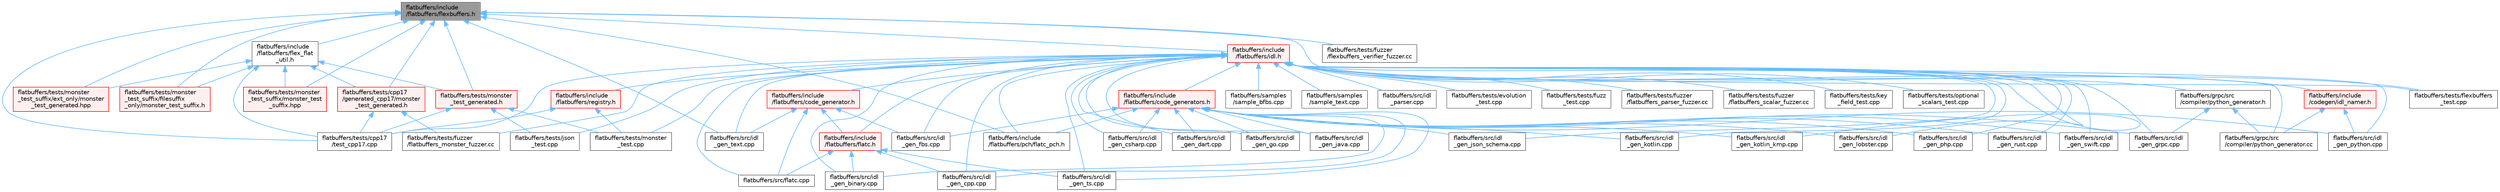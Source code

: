 digraph "flatbuffers/include/flatbuffers/flexbuffers.h"
{
 // LATEX_PDF_SIZE
  bgcolor="transparent";
  edge [fontname=Helvetica,fontsize=10,labelfontname=Helvetica,labelfontsize=10];
  node [fontname=Helvetica,fontsize=10,shape=box,height=0.2,width=0.4];
  Node1 [id="Node000001",label="flatbuffers/include\l/flatbuffers/flexbuffers.h",height=0.2,width=0.4,color="gray40", fillcolor="grey60", style="filled", fontcolor="black",tooltip=" "];
  Node1 -> Node2 [id="edge1_Node000001_Node000002",dir="back",color="steelblue1",style="solid",tooltip=" "];
  Node2 [id="Node000002",label="flatbuffers/include\l/flatbuffers/flex_flat\l_util.h",height=0.2,width=0.4,color="grey40", fillcolor="white", style="filled",URL="$flex__flat__util_8h.html",tooltip=" "];
  Node2 -> Node3 [id="edge2_Node000002_Node000003",dir="back",color="steelblue1",style="solid",tooltip=" "];
  Node3 [id="Node000003",label="flatbuffers/tests/cpp17\l/generated_cpp17/monster\l_test_generated.h",height=0.2,width=0.4,color="red", fillcolor="#FFF0F0", style="filled",URL="$cpp17_2generated__cpp17_2monster__test__generated_8h.html",tooltip=" "];
  Node3 -> Node4 [id="edge3_Node000003_Node000004",dir="back",color="steelblue1",style="solid",tooltip=" "];
  Node4 [id="Node000004",label="flatbuffers/tests/cpp17\l/test_cpp17.cpp",height=0.2,width=0.4,color="grey40", fillcolor="white", style="filled",URL="$test__cpp17_8cpp.html",tooltip=" "];
  Node3 -> Node5 [id="edge4_Node000003_Node000005",dir="back",color="steelblue1",style="solid",tooltip=" "];
  Node5 [id="Node000005",label="flatbuffers/tests/fuzzer\l/flatbuffers_monster_fuzzer.cc",height=0.2,width=0.4,color="grey40", fillcolor="white", style="filled",URL="$flatbuffers__monster__fuzzer_8cc.html",tooltip=" "];
  Node2 -> Node4 [id="edge5_Node000002_Node000004",dir="back",color="steelblue1",style="solid",tooltip=" "];
  Node2 -> Node7 [id="edge6_Node000002_Node000007",dir="back",color="steelblue1",style="solid",tooltip=" "];
  Node7 [id="Node000007",label="flatbuffers/tests/monster\l_test_generated.h",height=0.2,width=0.4,color="red", fillcolor="#FFF0F0", style="filled",URL="$monster__test__generated_8h.html",tooltip=" "];
  Node7 -> Node4 [id="edge7_Node000007_Node000004",dir="back",color="steelblue1",style="solid",tooltip=" "];
  Node7 -> Node8 [id="edge8_Node000007_Node000008",dir="back",color="steelblue1",style="solid",tooltip=" "];
  Node8 [id="Node000008",label="flatbuffers/tests/json\l_test.cpp",height=0.2,width=0.4,color="grey40", fillcolor="white", style="filled",URL="$json__test_8cpp.html",tooltip=" "];
  Node7 -> Node9 [id="edge9_Node000007_Node000009",dir="back",color="steelblue1",style="solid",tooltip=" "];
  Node9 [id="Node000009",label="flatbuffers/tests/monster\l_test.cpp",height=0.2,width=0.4,color="grey40", fillcolor="white", style="filled",URL="$monster__test_8cpp.html",tooltip=" "];
  Node2 -> Node20 [id="edge10_Node000002_Node000020",dir="back",color="steelblue1",style="solid",tooltip=" "];
  Node20 [id="Node000020",label="flatbuffers/tests/monster\l_test_suffix/ext_only/monster\l_test_generated.hpp",height=0.2,width=0.4,color="red", fillcolor="#FFF0F0", style="filled",URL="$monster__test__generated_8hpp.html",tooltip=" "];
  Node2 -> Node23 [id="edge11_Node000002_Node000023",dir="back",color="steelblue1",style="solid",tooltip=" "];
  Node23 [id="Node000023",label="flatbuffers/tests/monster\l_test_suffix/filesuffix\l_only/monster_test_suffix.h",height=0.2,width=0.4,color="red", fillcolor="#FFF0F0", style="filled",URL="$monster__test__suffix_8h.html",tooltip=" "];
  Node2 -> Node26 [id="edge12_Node000002_Node000026",dir="back",color="steelblue1",style="solid",tooltip=" "];
  Node26 [id="Node000026",label="flatbuffers/tests/monster\l_test_suffix/monster_test\l_suffix.hpp",height=0.2,width=0.4,color="red", fillcolor="#FFF0F0", style="filled",URL="$monster__test__suffix_8hpp.html",tooltip=" "];
  Node1 -> Node29 [id="edge13_Node000001_Node000029",dir="back",color="steelblue1",style="solid",tooltip=" "];
  Node29 [id="Node000029",label="flatbuffers/include\l/flatbuffers/idl.h",height=0.2,width=0.4,color="red", fillcolor="#FFF0F0", style="filled",URL="$idl_8h.html",tooltip=" "];
  Node29 -> Node30 [id="edge14_Node000029_Node000030",dir="back",color="steelblue1",style="solid",tooltip=" "];
  Node30 [id="Node000030",label="flatbuffers/grpc/src\l/compiler/python_generator.cc",height=0.2,width=0.4,color="grey40", fillcolor="white", style="filled",URL="$python__generator_8cc.html",tooltip=" "];
  Node29 -> Node31 [id="edge15_Node000029_Node000031",dir="back",color="steelblue1",style="solid",tooltip=" "];
  Node31 [id="Node000031",label="flatbuffers/grpc/src\l/compiler/python_generator.h",height=0.2,width=0.4,color="grey40", fillcolor="white", style="filled",URL="$python__generator_8h.html",tooltip=" "];
  Node31 -> Node30 [id="edge16_Node000031_Node000030",dir="back",color="steelblue1",style="solid",tooltip=" "];
  Node31 -> Node32 [id="edge17_Node000031_Node000032",dir="back",color="steelblue1",style="solid",tooltip=" "];
  Node32 [id="Node000032",label="flatbuffers/src/idl\l_gen_grpc.cpp",height=0.2,width=0.4,color="grey40", fillcolor="white", style="filled",URL="$idl__gen__grpc_8cpp.html",tooltip=" "];
  Node29 -> Node33 [id="edge18_Node000029_Node000033",dir="back",color="steelblue1",style="solid",tooltip=" "];
  Node33 [id="Node000033",label="flatbuffers/include\l/codegen/idl_namer.h",height=0.2,width=0.4,color="red", fillcolor="#FFF0F0", style="filled",URL="$include_2codegen_2idl__namer_8h.html",tooltip=" "];
  Node33 -> Node30 [id="edge19_Node000033_Node000030",dir="back",color="steelblue1",style="solid",tooltip=" "];
  Node33 -> Node34 [id="edge20_Node000033_Node000034",dir="back",color="steelblue1",style="solid",tooltip=" "];
  Node34 [id="Node000034",label="flatbuffers/src/idl\l_gen_python.cpp",height=0.2,width=0.4,color="grey40", fillcolor="white", style="filled",URL="$idl__gen__python_8cpp.html",tooltip=" "];
  Node29 -> Node44 [id="edge21_Node000029_Node000044",dir="back",color="steelblue1",style="solid",tooltip=" "];
  Node44 [id="Node000044",label="flatbuffers/include\l/flatbuffers/code_generator.h",height=0.2,width=0.4,color="red", fillcolor="#FFF0F0", style="filled",URL="$code__generator_8h.html",tooltip=" "];
  Node44 -> Node45 [id="edge22_Node000044_Node000045",dir="back",color="steelblue1",style="solid",tooltip=" "];
  Node45 [id="Node000045",label="flatbuffers/include\l/flatbuffers/flatc.h",height=0.2,width=0.4,color="red", fillcolor="#FFF0F0", style="filled",URL="$flatc_8h.html",tooltip=" "];
  Node45 -> Node46 [id="edge23_Node000045_Node000046",dir="back",color="steelblue1",style="solid",tooltip=" "];
  Node46 [id="Node000046",label="flatbuffers/src/flatc.cpp",height=0.2,width=0.4,color="grey40", fillcolor="white", style="filled",URL="$flatc_8cpp.html",tooltip=" "];
  Node45 -> Node48 [id="edge24_Node000045_Node000048",dir="back",color="steelblue1",style="solid",tooltip=" "];
  Node48 [id="Node000048",label="flatbuffers/src/idl\l_gen_binary.cpp",height=0.2,width=0.4,color="grey40", fillcolor="white", style="filled",URL="$idl__gen__binary_8cpp.html",tooltip=" "];
  Node45 -> Node49 [id="edge25_Node000045_Node000049",dir="back",color="steelblue1",style="solid",tooltip=" "];
  Node49 [id="Node000049",label="flatbuffers/src/idl\l_gen_cpp.cpp",height=0.2,width=0.4,color="grey40", fillcolor="white", style="filled",URL="$idl__gen__cpp_8cpp.html",tooltip=" "];
  Node45 -> Node43 [id="edge26_Node000045_Node000043",dir="back",color="steelblue1",style="solid",tooltip=" "];
  Node43 [id="Node000043",label="flatbuffers/src/idl\l_gen_ts.cpp",height=0.2,width=0.4,color="grey40", fillcolor="white", style="filled",URL="$idl__gen__ts_8cpp.html",tooltip=" "];
  Node44 -> Node46 [id="edge27_Node000044_Node000046",dir="back",color="steelblue1",style="solid",tooltip=" "];
  Node44 -> Node60 [id="edge28_Node000044_Node000060",dir="back",color="steelblue1",style="solid",tooltip=" "];
  Node60 [id="Node000060",label="flatbuffers/src/idl\l_gen_fbs.cpp",height=0.2,width=0.4,color="grey40", fillcolor="white", style="filled",URL="$idl__gen__fbs_8cpp.html",tooltip=" "];
  Node44 -> Node75 [id="edge29_Node000044_Node000075",dir="back",color="steelblue1",style="solid",tooltip=" "];
  Node75 [id="Node000075",label="flatbuffers/src/idl\l_gen_text.cpp",height=0.2,width=0.4,color="grey40", fillcolor="white", style="filled",URL="$idl__gen__text_8cpp.html",tooltip=" "];
  Node29 -> Node78 [id="edge30_Node000029_Node000078",dir="back",color="steelblue1",style="solid",tooltip=" "];
  Node78 [id="Node000078",label="flatbuffers/include\l/flatbuffers/code_generators.h",height=0.2,width=0.4,color="red", fillcolor="#FFF0F0", style="filled",URL="$code__generators_8h.html",tooltip=" "];
  Node78 -> Node79 [id="edge31_Node000078_Node000079",dir="back",color="steelblue1",style="solid",tooltip=" "];
  Node79 [id="Node000079",label="flatbuffers/include\l/flatbuffers/pch/flatc_pch.h",height=0.2,width=0.4,color="grey40", fillcolor="white", style="filled",URL="$flatc__pch_8h.html",tooltip=" "];
  Node78 -> Node48 [id="edge32_Node000078_Node000048",dir="back",color="steelblue1",style="solid",tooltip=" "];
  Node78 -> Node49 [id="edge33_Node000078_Node000049",dir="back",color="steelblue1",style="solid",tooltip=" "];
  Node78 -> Node58 [id="edge34_Node000078_Node000058",dir="back",color="steelblue1",style="solid",tooltip=" "];
  Node58 [id="Node000058",label="flatbuffers/src/idl\l_gen_csharp.cpp",height=0.2,width=0.4,color="grey40", fillcolor="white", style="filled",URL="$idl__gen__csharp_8cpp.html",tooltip=" "];
  Node78 -> Node36 [id="edge35_Node000078_Node000036",dir="back",color="steelblue1",style="solid",tooltip=" "];
  Node36 [id="Node000036",label="flatbuffers/src/idl\l_gen_dart.cpp",height=0.2,width=0.4,color="grey40", fillcolor="white", style="filled",URL="$idl__gen__dart_8cpp.html",tooltip=" "];
  Node78 -> Node60 [id="edge36_Node000078_Node000060",dir="back",color="steelblue1",style="solid",tooltip=" "];
  Node78 -> Node37 [id="edge37_Node000078_Node000037",dir="back",color="steelblue1",style="solid",tooltip=" "];
  Node37 [id="Node000037",label="flatbuffers/src/idl\l_gen_go.cpp",height=0.2,width=0.4,color="grey40", fillcolor="white", style="filled",URL="$idl__gen__go_8cpp.html",tooltip=" "];
  Node78 -> Node32 [id="edge38_Node000078_Node000032",dir="back",color="steelblue1",style="solid",tooltip=" "];
  Node78 -> Node38 [id="edge39_Node000078_Node000038",dir="back",color="steelblue1",style="solid",tooltip=" "];
  Node38 [id="Node000038",label="flatbuffers/src/idl\l_gen_java.cpp",height=0.2,width=0.4,color="grey40", fillcolor="white", style="filled",URL="$idl__gen__java_8cpp.html",tooltip=" "];
  Node78 -> Node66 [id="edge40_Node000078_Node000066",dir="back",color="steelblue1",style="solid",tooltip=" "];
  Node66 [id="Node000066",label="flatbuffers/src/idl\l_gen_json_schema.cpp",height=0.2,width=0.4,color="grey40", fillcolor="white", style="filled",URL="$idl__gen__json__schema_8cpp.html",tooltip=" "];
  Node78 -> Node39 [id="edge41_Node000078_Node000039",dir="back",color="steelblue1",style="solid",tooltip=" "];
  Node39 [id="Node000039",label="flatbuffers/src/idl\l_gen_kotlin.cpp",height=0.2,width=0.4,color="grey40", fillcolor="white", style="filled",URL="$idl__gen__kotlin_8cpp.html",tooltip=" "];
  Node78 -> Node40 [id="edge42_Node000078_Node000040",dir="back",color="steelblue1",style="solid",tooltip=" "];
  Node40 [id="Node000040",label="flatbuffers/src/idl\l_gen_kotlin_kmp.cpp",height=0.2,width=0.4,color="grey40", fillcolor="white", style="filled",URL="$idl__gen__kotlin__kmp_8cpp.html",tooltip=" "];
  Node78 -> Node69 [id="edge43_Node000078_Node000069",dir="back",color="steelblue1",style="solid",tooltip=" "];
  Node69 [id="Node000069",label="flatbuffers/src/idl\l_gen_lobster.cpp",height=0.2,width=0.4,color="grey40", fillcolor="white", style="filled",URL="$idl__gen__lobster_8cpp.html",tooltip=" "];
  Node78 -> Node71 [id="edge44_Node000078_Node000071",dir="back",color="steelblue1",style="solid",tooltip=" "];
  Node71 [id="Node000071",label="flatbuffers/src/idl\l_gen_php.cpp",height=0.2,width=0.4,color="grey40", fillcolor="white", style="filled",URL="$idl__gen__php_8cpp.html",tooltip=" "];
  Node78 -> Node34 [id="edge45_Node000078_Node000034",dir="back",color="steelblue1",style="solid",tooltip=" "];
  Node78 -> Node41 [id="edge46_Node000078_Node000041",dir="back",color="steelblue1",style="solid",tooltip=" "];
  Node41 [id="Node000041",label="flatbuffers/src/idl\l_gen_rust.cpp",height=0.2,width=0.4,color="grey40", fillcolor="white", style="filled",URL="$idl__gen__rust_8cpp.html",tooltip=" "];
  Node78 -> Node42 [id="edge47_Node000078_Node000042",dir="back",color="steelblue1",style="solid",tooltip=" "];
  Node42 [id="Node000042",label="flatbuffers/src/idl\l_gen_swift.cpp",height=0.2,width=0.4,color="grey40", fillcolor="white", style="filled",URL="$idl__gen__swift_8cpp.html",tooltip=" "];
  Node78 -> Node43 [id="edge48_Node000078_Node000043",dir="back",color="steelblue1",style="solid",tooltip=" "];
  Node29 -> Node45 [id="edge49_Node000029_Node000045",dir="back",color="steelblue1",style="solid",tooltip=" "];
  Node29 -> Node79 [id="edge50_Node000029_Node000079",dir="back",color="steelblue1",style="solid",tooltip=" "];
  Node29 -> Node81 [id="edge51_Node000029_Node000081",dir="back",color="steelblue1",style="solid",tooltip=" "];
  Node81 [id="Node000081",label="flatbuffers/include\l/flatbuffers/registry.h",height=0.2,width=0.4,color="red", fillcolor="#FFF0F0", style="filled",URL="$registry_8h.html",tooltip=" "];
  Node81 -> Node4 [id="edge52_Node000081_Node000004",dir="back",color="steelblue1",style="solid",tooltip=" "];
  Node81 -> Node9 [id="edge53_Node000081_Node000009",dir="back",color="steelblue1",style="solid",tooltip=" "];
  Node29 -> Node82 [id="edge54_Node000029_Node000082",dir="back",color="steelblue1",style="solid",tooltip=" "];
  Node82 [id="Node000082",label="flatbuffers/samples\l/sample_bfbs.cpp",height=0.2,width=0.4,color="grey40", fillcolor="white", style="filled",URL="$sample__bfbs_8cpp.html",tooltip=" "];
  Node29 -> Node83 [id="edge55_Node000029_Node000083",dir="back",color="steelblue1",style="solid",tooltip=" "];
  Node83 [id="Node000083",label="flatbuffers/samples\l/sample_text.cpp",height=0.2,width=0.4,color="grey40", fillcolor="white", style="filled",URL="$sample__text_8cpp.html",tooltip=" "];
  Node29 -> Node46 [id="edge56_Node000029_Node000046",dir="back",color="steelblue1",style="solid",tooltip=" "];
  Node29 -> Node48 [id="edge57_Node000029_Node000048",dir="back",color="steelblue1",style="solid",tooltip=" "];
  Node29 -> Node49 [id="edge58_Node000029_Node000049",dir="back",color="steelblue1",style="solid",tooltip=" "];
  Node29 -> Node58 [id="edge59_Node000029_Node000058",dir="back",color="steelblue1",style="solid",tooltip=" "];
  Node29 -> Node36 [id="edge60_Node000029_Node000036",dir="back",color="steelblue1",style="solid",tooltip=" "];
  Node29 -> Node60 [id="edge61_Node000029_Node000060",dir="back",color="steelblue1",style="solid",tooltip=" "];
  Node29 -> Node37 [id="edge62_Node000029_Node000037",dir="back",color="steelblue1",style="solid",tooltip=" "];
  Node29 -> Node32 [id="edge63_Node000029_Node000032",dir="back",color="steelblue1",style="solid",tooltip=" "];
  Node29 -> Node38 [id="edge64_Node000029_Node000038",dir="back",color="steelblue1",style="solid",tooltip=" "];
  Node29 -> Node66 [id="edge65_Node000029_Node000066",dir="back",color="steelblue1",style="solid",tooltip=" "];
  Node29 -> Node39 [id="edge66_Node000029_Node000039",dir="back",color="steelblue1",style="solid",tooltip=" "];
  Node29 -> Node40 [id="edge67_Node000029_Node000040",dir="back",color="steelblue1",style="solid",tooltip=" "];
  Node29 -> Node69 [id="edge68_Node000029_Node000069",dir="back",color="steelblue1",style="solid",tooltip=" "];
  Node29 -> Node71 [id="edge69_Node000029_Node000071",dir="back",color="steelblue1",style="solid",tooltip=" "];
  Node29 -> Node34 [id="edge70_Node000029_Node000034",dir="back",color="steelblue1",style="solid",tooltip=" "];
  Node29 -> Node41 [id="edge71_Node000029_Node000041",dir="back",color="steelblue1",style="solid",tooltip=" "];
  Node29 -> Node42 [id="edge72_Node000029_Node000042",dir="back",color="steelblue1",style="solid",tooltip=" "];
  Node29 -> Node75 [id="edge73_Node000029_Node000075",dir="back",color="steelblue1",style="solid",tooltip=" "];
  Node29 -> Node43 [id="edge74_Node000029_Node000043",dir="back",color="steelblue1",style="solid",tooltip=" "];
  Node29 -> Node84 [id="edge75_Node000029_Node000084",dir="back",color="steelblue1",style="solid",tooltip=" "];
  Node84 [id="Node000084",label="flatbuffers/src/idl\l_parser.cpp",height=0.2,width=0.4,color="grey40", fillcolor="white", style="filled",URL="$idl__parser_8cpp.html",tooltip=" "];
  Node29 -> Node4 [id="edge76_Node000029_Node000004",dir="back",color="steelblue1",style="solid",tooltip=" "];
  Node29 -> Node85 [id="edge77_Node000029_Node000085",dir="back",color="steelblue1",style="solid",tooltip=" "];
  Node85 [id="Node000085",label="flatbuffers/tests/evolution\l_test.cpp",height=0.2,width=0.4,color="grey40", fillcolor="white", style="filled",URL="$evolution__test_8cpp.html",tooltip=" "];
  Node29 -> Node86 [id="edge78_Node000029_Node000086",dir="back",color="steelblue1",style="solid",tooltip=" "];
  Node86 [id="Node000086",label="flatbuffers/tests/flexbuffers\l_test.cpp",height=0.2,width=0.4,color="grey40", fillcolor="white", style="filled",URL="$flexbuffers__test_8cpp.html",tooltip=" "];
  Node29 -> Node87 [id="edge79_Node000029_Node000087",dir="back",color="steelblue1",style="solid",tooltip=" "];
  Node87 [id="Node000087",label="flatbuffers/tests/fuzz\l_test.cpp",height=0.2,width=0.4,color="grey40", fillcolor="white", style="filled",URL="$fuzz__test_8cpp.html",tooltip=" "];
  Node29 -> Node5 [id="edge80_Node000029_Node000005",dir="back",color="steelblue1",style="solid",tooltip=" "];
  Node29 -> Node88 [id="edge81_Node000029_Node000088",dir="back",color="steelblue1",style="solid",tooltip=" "];
  Node88 [id="Node000088",label="flatbuffers/tests/fuzzer\l/flatbuffers_parser_fuzzer.cc",height=0.2,width=0.4,color="grey40", fillcolor="white", style="filled",URL="$flatbuffers__parser__fuzzer_8cc.html",tooltip=" "];
  Node29 -> Node89 [id="edge82_Node000029_Node000089",dir="back",color="steelblue1",style="solid",tooltip=" "];
  Node89 [id="Node000089",label="flatbuffers/tests/fuzzer\l/flatbuffers_scalar_fuzzer.cc",height=0.2,width=0.4,color="grey40", fillcolor="white", style="filled",URL="$flatbuffers__scalar__fuzzer_8cc.html",tooltip=" "];
  Node29 -> Node8 [id="edge83_Node000029_Node000008",dir="back",color="steelblue1",style="solid",tooltip=" "];
  Node29 -> Node90 [id="edge84_Node000029_Node000090",dir="back",color="steelblue1",style="solid",tooltip=" "];
  Node90 [id="Node000090",label="flatbuffers/tests/key\l_field_test.cpp",height=0.2,width=0.4,color="grey40", fillcolor="white", style="filled",URL="$key__field__test_8cpp.html",tooltip=" "];
  Node29 -> Node9 [id="edge85_Node000029_Node000009",dir="back",color="steelblue1",style="solid",tooltip=" "];
  Node29 -> Node91 [id="edge86_Node000029_Node000091",dir="back",color="steelblue1",style="solid",tooltip=" "];
  Node91 [id="Node000091",label="flatbuffers/tests/optional\l_scalars_test.cpp",height=0.2,width=0.4,color="grey40", fillcolor="white", style="filled",URL="$optional__scalars__test_8cpp.html",tooltip=" "];
  Node1 -> Node79 [id="edge87_Node000001_Node000079",dir="back",color="steelblue1",style="solid",tooltip=" "];
  Node1 -> Node75 [id="edge88_Node000001_Node000075",dir="back",color="steelblue1",style="solid",tooltip=" "];
  Node1 -> Node3 [id="edge89_Node000001_Node000003",dir="back",color="steelblue1",style="solid",tooltip=" "];
  Node1 -> Node4 [id="edge90_Node000001_Node000004",dir="back",color="steelblue1",style="solid",tooltip=" "];
  Node1 -> Node86 [id="edge91_Node000001_Node000086",dir="back",color="steelblue1",style="solid",tooltip=" "];
  Node1 -> Node94 [id="edge92_Node000001_Node000094",dir="back",color="steelblue1",style="solid",tooltip=" "];
  Node94 [id="Node000094",label="flatbuffers/tests/fuzzer\l/flexbuffers_verifier_fuzzer.cc",height=0.2,width=0.4,color="grey40", fillcolor="white", style="filled",URL="$flexbuffers__verifier__fuzzer_8cc.html",tooltip=" "];
  Node1 -> Node7 [id="edge93_Node000001_Node000007",dir="back",color="steelblue1",style="solid",tooltip=" "];
  Node1 -> Node20 [id="edge94_Node000001_Node000020",dir="back",color="steelblue1",style="solid",tooltip=" "];
  Node1 -> Node23 [id="edge95_Node000001_Node000023",dir="back",color="steelblue1",style="solid",tooltip=" "];
  Node1 -> Node26 [id="edge96_Node000001_Node000026",dir="back",color="steelblue1",style="solid",tooltip=" "];
}
